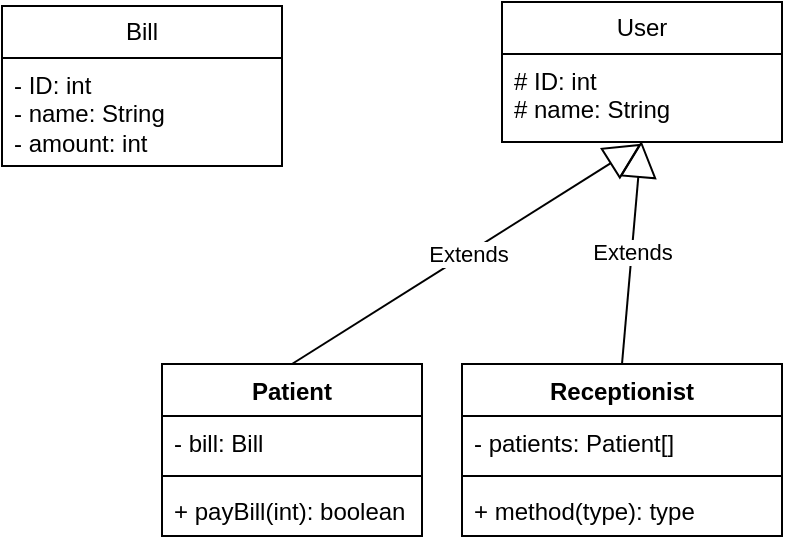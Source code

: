 <mxfile version="22.1.0" type="github">
  <diagram name="Page-1" id="yU9WLxxowEoI9UmTi5DB">
    <mxGraphModel dx="677" dy="396" grid="1" gridSize="10" guides="1" tooltips="1" connect="1" arrows="1" fold="1" page="1" pageScale="1" pageWidth="827" pageHeight="1169" math="0" shadow="0">
      <root>
        <mxCell id="0" />
        <mxCell id="1" parent="0" />
        <mxCell id="7epXf1TBPdi3qF7P9GOp-1" value="Patient" style="swimlane;fontStyle=1;align=center;verticalAlign=top;childLayout=stackLayout;horizontal=1;startSize=26;horizontalStack=0;resizeParent=1;resizeParentMax=0;resizeLast=0;collapsible=1;marginBottom=0;whiteSpace=wrap;html=1;" vertex="1" parent="1">
          <mxGeometry x="210" y="300" width="130" height="86" as="geometry" />
        </mxCell>
        <mxCell id="7epXf1TBPdi3qF7P9GOp-2" value="- bill: Bill" style="text;strokeColor=none;fillColor=none;align=left;verticalAlign=top;spacingLeft=4;spacingRight=4;overflow=hidden;rotatable=0;points=[[0,0.5],[1,0.5]];portConstraint=eastwest;whiteSpace=wrap;html=1;" vertex="1" parent="7epXf1TBPdi3qF7P9GOp-1">
          <mxGeometry y="26" width="130" height="26" as="geometry" />
        </mxCell>
        <mxCell id="7epXf1TBPdi3qF7P9GOp-3" value="" style="line;strokeWidth=1;fillColor=none;align=left;verticalAlign=middle;spacingTop=-1;spacingLeft=3;spacingRight=3;rotatable=0;labelPosition=right;points=[];portConstraint=eastwest;strokeColor=inherit;" vertex="1" parent="7epXf1TBPdi3qF7P9GOp-1">
          <mxGeometry y="52" width="130" height="8" as="geometry" />
        </mxCell>
        <mxCell id="7epXf1TBPdi3qF7P9GOp-4" value="+ payBill(int): boolean" style="text;strokeColor=none;fillColor=none;align=left;verticalAlign=top;spacingLeft=4;spacingRight=4;overflow=hidden;rotatable=0;points=[[0,0.5],[1,0.5]];portConstraint=eastwest;whiteSpace=wrap;html=1;" vertex="1" parent="7epXf1TBPdi3qF7P9GOp-1">
          <mxGeometry y="60" width="130" height="26" as="geometry" />
        </mxCell>
        <mxCell id="7epXf1TBPdi3qF7P9GOp-5" value="Bill" style="swimlane;fontStyle=0;childLayout=stackLayout;horizontal=1;startSize=26;fillColor=none;horizontalStack=0;resizeParent=1;resizeParentMax=0;resizeLast=0;collapsible=1;marginBottom=0;whiteSpace=wrap;html=1;" vertex="1" parent="1">
          <mxGeometry x="130" y="121" width="140" height="80" as="geometry" />
        </mxCell>
        <mxCell id="7epXf1TBPdi3qF7P9GOp-6" value="- ID: int&lt;br style=&quot;border-color: var(--border-color);&quot;&gt;- name: String&lt;br style=&quot;border-color: var(--border-color);&quot;&gt;- amount: int" style="text;strokeColor=none;fillColor=none;align=left;verticalAlign=top;spacingLeft=4;spacingRight=4;overflow=hidden;rotatable=0;points=[[0,0.5],[1,0.5]];portConstraint=eastwest;whiteSpace=wrap;html=1;" vertex="1" parent="7epXf1TBPdi3qF7P9GOp-5">
          <mxGeometry y="26" width="140" height="54" as="geometry" />
        </mxCell>
        <mxCell id="7epXf1TBPdi3qF7P9GOp-9" value="User" style="swimlane;fontStyle=0;childLayout=stackLayout;horizontal=1;startSize=26;fillColor=none;horizontalStack=0;resizeParent=1;resizeParentMax=0;resizeLast=0;collapsible=1;marginBottom=0;whiteSpace=wrap;html=1;" vertex="1" parent="1">
          <mxGeometry x="380" y="119" width="140" height="70" as="geometry" />
        </mxCell>
        <mxCell id="7epXf1TBPdi3qF7P9GOp-10" value="# ID: int&lt;br style=&quot;border-color: var(--border-color);&quot;&gt;# name: String" style="text;strokeColor=none;fillColor=none;align=left;verticalAlign=top;spacingLeft=4;spacingRight=4;overflow=hidden;rotatable=0;points=[[0,0.5],[1,0.5]];portConstraint=eastwest;whiteSpace=wrap;html=1;" vertex="1" parent="7epXf1TBPdi3qF7P9GOp-9">
          <mxGeometry y="26" width="140" height="44" as="geometry" />
        </mxCell>
        <mxCell id="7epXf1TBPdi3qF7P9GOp-18" value="Extends" style="endArrow=block;endSize=16;endFill=0;html=1;rounded=0;exitX=0.5;exitY=0;exitDx=0;exitDy=0;entryX=0.498;entryY=1.021;entryDx=0;entryDy=0;entryPerimeter=0;" edge="1" parent="1" source="7epXf1TBPdi3qF7P9GOp-1" target="7epXf1TBPdi3qF7P9GOp-10">
          <mxGeometry width="160" relative="1" as="geometry">
            <mxPoint x="320" y="240" as="sourcePoint" />
            <mxPoint x="480" y="240" as="targetPoint" />
          </mxGeometry>
        </mxCell>
        <mxCell id="7epXf1TBPdi3qF7P9GOp-19" value="Receptionist" style="swimlane;fontStyle=1;align=center;verticalAlign=top;childLayout=stackLayout;horizontal=1;startSize=26;horizontalStack=0;resizeParent=1;resizeParentMax=0;resizeLast=0;collapsible=1;marginBottom=0;whiteSpace=wrap;html=1;" vertex="1" parent="1">
          <mxGeometry x="360" y="300" width="160" height="86" as="geometry" />
        </mxCell>
        <mxCell id="7epXf1TBPdi3qF7P9GOp-20" value="- patients: Patient[]" style="text;strokeColor=none;fillColor=none;align=left;verticalAlign=top;spacingLeft=4;spacingRight=4;overflow=hidden;rotatable=0;points=[[0,0.5],[1,0.5]];portConstraint=eastwest;whiteSpace=wrap;html=1;" vertex="1" parent="7epXf1TBPdi3qF7P9GOp-19">
          <mxGeometry y="26" width="160" height="26" as="geometry" />
        </mxCell>
        <mxCell id="7epXf1TBPdi3qF7P9GOp-21" value="" style="line;strokeWidth=1;fillColor=none;align=left;verticalAlign=middle;spacingTop=-1;spacingLeft=3;spacingRight=3;rotatable=0;labelPosition=right;points=[];portConstraint=eastwest;strokeColor=inherit;" vertex="1" parent="7epXf1TBPdi3qF7P9GOp-19">
          <mxGeometry y="52" width="160" height="8" as="geometry" />
        </mxCell>
        <mxCell id="7epXf1TBPdi3qF7P9GOp-22" value="+ method(type): type" style="text;strokeColor=none;fillColor=none;align=left;verticalAlign=top;spacingLeft=4;spacingRight=4;overflow=hidden;rotatable=0;points=[[0,0.5],[1,0.5]];portConstraint=eastwest;whiteSpace=wrap;html=1;" vertex="1" parent="7epXf1TBPdi3qF7P9GOp-19">
          <mxGeometry y="60" width="160" height="26" as="geometry" />
        </mxCell>
        <mxCell id="7epXf1TBPdi3qF7P9GOp-23" value="Extends" style="endArrow=block;endSize=16;endFill=0;html=1;rounded=0;exitX=0.5;exitY=0;exitDx=0;exitDy=0;entryX=0.498;entryY=0.986;entryDx=0;entryDy=0;entryPerimeter=0;" edge="1" parent="1" source="7epXf1TBPdi3qF7P9GOp-19" target="7epXf1TBPdi3qF7P9GOp-10">
          <mxGeometry width="160" relative="1" as="geometry">
            <mxPoint x="500" y="270" as="sourcePoint" />
            <mxPoint x="460" y="220" as="targetPoint" />
          </mxGeometry>
        </mxCell>
      </root>
    </mxGraphModel>
  </diagram>
</mxfile>
